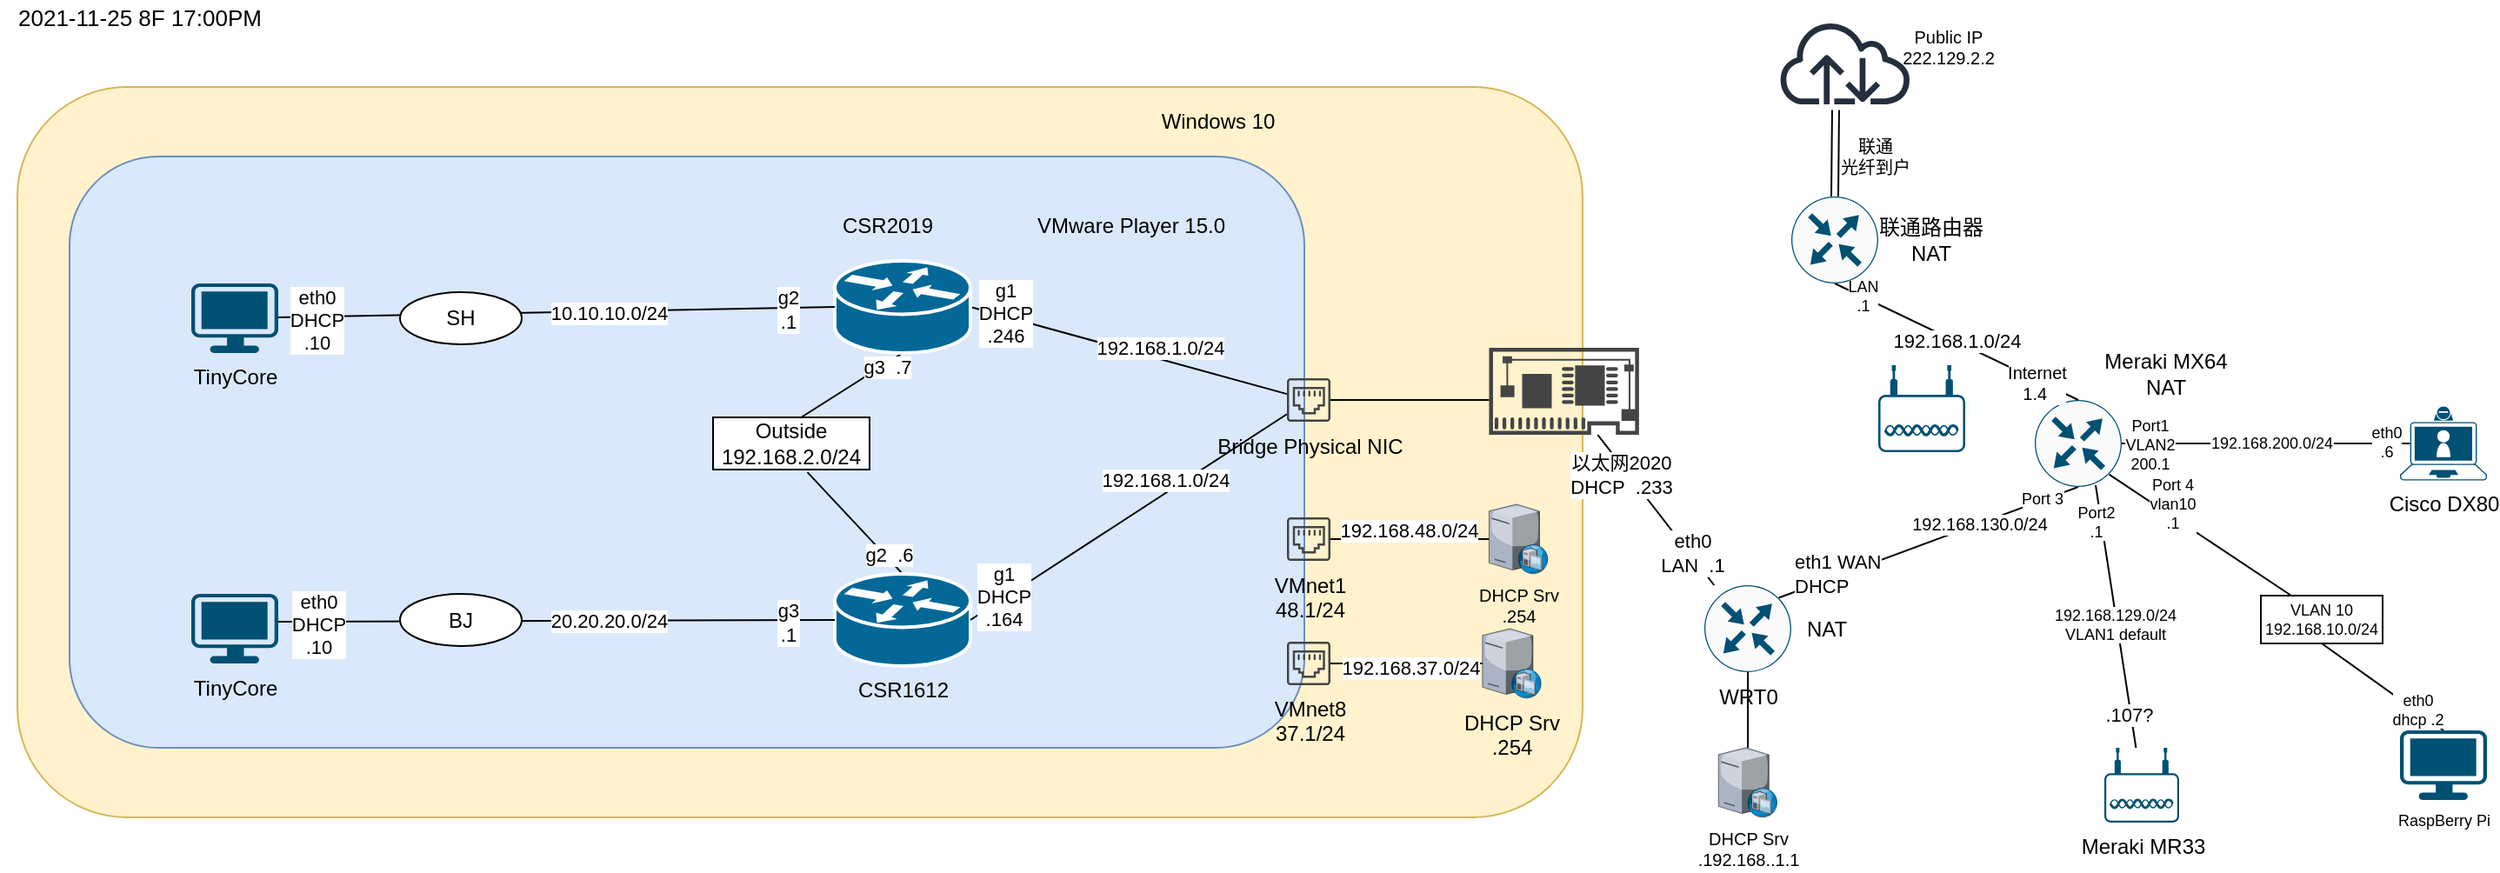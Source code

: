 <mxfile version="15.8.6" type="github"><diagram id="9yIABQzzSW3EPo3nlpqk" name="第 1 页"><mxGraphModel dx="856" dy="562" grid="1" gridSize="10" guides="1" tooltips="1" connect="1" arrows="1" fold="1" page="1" pageScale="1" pageWidth="1654" pageHeight="1169" math="0" shadow="0"><root><mxCell id="0"/><mxCell id="1" parent="0"/><mxCell id="Ok2JGVrmFW1sOmzhVr70-58" value="" style="rounded=1;whiteSpace=wrap;html=1;fillColor=#fff2cc;strokeColor=#d6b656;" parent="1" vertex="1"><mxGeometry x="20" y="60" width="900" height="420" as="geometry"/></mxCell><mxCell id="Ok2JGVrmFW1sOmzhVr70-55" value="" style="rounded=1;whiteSpace=wrap;html=1;fillColor=#dae8fc;strokeColor=#6c8ebf;" parent="1" vertex="1"><mxGeometry x="50" y="100" width="710" height="340" as="geometry"/></mxCell><mxCell id="Ok2JGVrmFW1sOmzhVr70-4" style="edgeStyle=none;rounded=0;orthogonalLoop=1;jettySize=auto;html=1;exitX=1;exitY=0.5;exitDx=0;exitDy=0;exitPerimeter=0;endArrow=none;endFill=0;" parent="1" source="Ok2JGVrmFW1sOmzhVr70-1" target="Ok2JGVrmFW1sOmzhVr70-63" edge="1"><mxGeometry relative="1" as="geometry"><mxPoint x="740" y="265" as="targetPoint"/></mxGeometry></mxCell><mxCell id="Ok2JGVrmFW1sOmzhVr70-6" value="g1&lt;br&gt;DHCP&lt;br&gt;.246" style="edgeLabel;html=1;align=center;verticalAlign=middle;resizable=0;points=[];" parent="Ok2JGVrmFW1sOmzhVr70-4" vertex="1" connectable="0"><mxGeometry x="-0.789" y="2" relative="1" as="geometry"><mxPoint as="offset"/></mxGeometry></mxCell><mxCell id="Ok2JGVrmFW1sOmzhVr70-7" value="192.168.1.0/24" style="edgeLabel;html=1;align=center;verticalAlign=middle;resizable=0;points=[];" parent="Ok2JGVrmFW1sOmzhVr70-4" vertex="1" connectable="0"><mxGeometry x="0.74" relative="1" as="geometry"><mxPoint x="-49" y="-20" as="offset"/></mxGeometry></mxCell><mxCell id="Ok2JGVrmFW1sOmzhVr70-12" style="rounded=0;orthogonalLoop=1;jettySize=auto;html=1;exitX=0.5;exitY=1;exitDx=0;exitDy=0;exitPerimeter=0;entryX=0.563;entryY=0;entryDx=0;entryDy=0;entryPerimeter=0;endArrow=none;endFill=0;" parent="1" source="Ok2JGVrmFW1sOmzhVr70-1" target="Ok2JGVrmFW1sOmzhVr70-11" edge="1"><mxGeometry relative="1" as="geometry"/></mxCell><mxCell id="Ok2JGVrmFW1sOmzhVr70-16" value="g3&amp;nbsp; .7" style="edgeLabel;html=1;align=center;verticalAlign=middle;resizable=0;points=[];" parent="Ok2JGVrmFW1sOmzhVr70-12" vertex="1" connectable="0"><mxGeometry x="-0.671" y="-1" relative="1" as="geometry"><mxPoint x="1" y="2" as="offset"/></mxGeometry></mxCell><mxCell id="Ok2JGVrmFW1sOmzhVr70-1" value="" style="shape=mxgraph.cisco.routers.router;sketch=0;html=1;pointerEvents=1;dashed=0;fillColor=#036897;strokeColor=#ffffff;strokeWidth=2;verticalLabelPosition=bottom;verticalAlign=top;align=center;outlineConnect=0;" parent="1" vertex="1"><mxGeometry x="490" y="160" width="78" height="53" as="geometry"/></mxCell><mxCell id="Ok2JGVrmFW1sOmzhVr70-13" style="edgeStyle=none;rounded=0;orthogonalLoop=1;jettySize=auto;html=1;exitX=0.5;exitY=0;exitDx=0;exitDy=0;exitPerimeter=0;entryX=0.603;entryY=1.053;entryDx=0;entryDy=0;entryPerimeter=0;endArrow=none;endFill=0;" parent="1" source="Ok2JGVrmFW1sOmzhVr70-2" target="Ok2JGVrmFW1sOmzhVr70-11" edge="1"><mxGeometry relative="1" as="geometry"/></mxCell><mxCell id="Ok2JGVrmFW1sOmzhVr70-15" value="g2&amp;nbsp; .6" style="edgeLabel;html=1;align=center;verticalAlign=middle;resizable=0;points=[];" parent="Ok2JGVrmFW1sOmzhVr70-13" vertex="1" connectable="0"><mxGeometry x="-0.58" y="1" relative="1" as="geometry"><mxPoint x="4" as="offset"/></mxGeometry></mxCell><mxCell id="Ok2JGVrmFW1sOmzhVr70-2" value="CSR1612" style="shape=mxgraph.cisco.routers.router;sketch=0;html=1;pointerEvents=1;dashed=0;fillColor=#036897;strokeColor=#ffffff;strokeWidth=2;verticalLabelPosition=bottom;verticalAlign=top;align=center;outlineConnect=0;" parent="1" vertex="1"><mxGeometry x="490" y="340" width="78" height="53" as="geometry"/></mxCell><mxCell id="Ok2JGVrmFW1sOmzhVr70-8" style="edgeStyle=none;rounded=0;orthogonalLoop=1;jettySize=auto;html=1;exitX=1;exitY=0.5;exitDx=0;exitDy=0;exitPerimeter=0;endArrow=none;endFill=0;" parent="1" source="Ok2JGVrmFW1sOmzhVr70-2" target="Ok2JGVrmFW1sOmzhVr70-63" edge="1"><mxGeometry relative="1" as="geometry"><mxPoint x="578" y="196.5" as="sourcePoint"/><mxPoint x="740" y="288.037" as="targetPoint"/></mxGeometry></mxCell><mxCell id="Ok2JGVrmFW1sOmzhVr70-9" value="g1&lt;br&gt;DHCP&lt;br&gt;.164" style="edgeLabel;html=1;align=center;verticalAlign=middle;resizable=0;points=[];" parent="Ok2JGVrmFW1sOmzhVr70-8" vertex="1" connectable="0"><mxGeometry x="-0.789" y="2" relative="1" as="geometry"><mxPoint x="1" as="offset"/></mxGeometry></mxCell><mxCell id="Ok2JGVrmFW1sOmzhVr70-10" value="192.168.1.0/24" style="edgeLabel;html=1;align=center;verticalAlign=middle;resizable=0;points=[];" parent="Ok2JGVrmFW1sOmzhVr70-8" vertex="1" connectable="0"><mxGeometry x="0.74" relative="1" as="geometry"><mxPoint x="-47" y="22" as="offset"/></mxGeometry></mxCell><mxCell id="Ok2JGVrmFW1sOmzhVr70-11" value="Outside&lt;br&gt;192.168.2.0/24" style="rounded=0;whiteSpace=wrap;html=1;" parent="1" vertex="1"><mxGeometry x="420" y="250" width="90" height="30" as="geometry"/></mxCell><mxCell id="Ok2JGVrmFW1sOmzhVr70-18" style="edgeStyle=none;rounded=0;orthogonalLoop=1;jettySize=auto;html=1;entryX=0;entryY=0.5;entryDx=0;entryDy=0;entryPerimeter=0;endArrow=none;endFill=0;" parent="1" source="Ok2JGVrmFW1sOmzhVr70-17" target="Ok2JGVrmFW1sOmzhVr70-1" edge="1"><mxGeometry relative="1" as="geometry"/></mxCell><mxCell id="Ok2JGVrmFW1sOmzhVr70-19" value="g2&lt;br&gt;.1" style="edgeLabel;html=1;align=center;verticalAlign=middle;resizable=0;points=[];" parent="Ok2JGVrmFW1sOmzhVr70-18" vertex="1" connectable="0"><mxGeometry x="0.828" y="-1" relative="1" as="geometry"><mxPoint as="offset"/></mxGeometry></mxCell><mxCell id="Ok2JGVrmFW1sOmzhVr70-20" value="10.10.10.0/24" style="edgeLabel;html=1;align=center;verticalAlign=middle;resizable=0;points=[];" parent="Ok2JGVrmFW1sOmzhVr70-18" vertex="1" connectable="0"><mxGeometry x="-0.112" relative="1" as="geometry"><mxPoint x="48" as="offset"/></mxGeometry></mxCell><mxCell id="Ok2JGVrmFW1sOmzhVr70-25" value="eth0&lt;br&gt;DHCP&lt;br&gt;.10" style="edgeLabel;html=1;align=center;verticalAlign=middle;resizable=0;points=[];" parent="Ok2JGVrmFW1sOmzhVr70-18" vertex="1" connectable="0"><mxGeometry x="-0.926" y="-1" relative="1" as="geometry"><mxPoint x="10" as="offset"/></mxGeometry></mxCell><mxCell id="Ok2JGVrmFW1sOmzhVr70-17" value="TinyCore" style="points=[[0.03,0.03,0],[0.5,0,0],[0.97,0.03,0],[1,0.4,0],[0.97,0.745,0],[0.5,1,0],[0.03,0.745,0],[0,0.4,0]];verticalLabelPosition=bottom;sketch=0;html=1;verticalAlign=top;aspect=fixed;align=center;pointerEvents=1;shape=mxgraph.cisco19.workstation;fillColor=#005073;strokeColor=none;" parent="1" vertex="1"><mxGeometry x="120" y="173" width="50" height="40" as="geometry"/></mxCell><mxCell id="Ok2JGVrmFW1sOmzhVr70-21" value="SH" style="ellipse;whiteSpace=wrap;html=1;" parent="1" vertex="1"><mxGeometry x="240" y="178" width="70" height="30" as="geometry"/></mxCell><mxCell id="Ok2JGVrmFW1sOmzhVr70-29" value="TinyCore" style="points=[[0.03,0.03,0],[0.5,0,0],[0.97,0.03,0],[1,0.4,0],[0.97,0.745,0],[0.5,1,0],[0.03,0.745,0],[0,0.4,0]];verticalLabelPosition=bottom;sketch=0;html=1;verticalAlign=top;aspect=fixed;align=center;pointerEvents=1;shape=mxgraph.cisco19.workstation;fillColor=#005073;strokeColor=none;" parent="1" vertex="1"><mxGeometry x="120" y="351.5" width="50" height="40" as="geometry"/></mxCell><mxCell id="Ok2JGVrmFW1sOmzhVr70-31" style="edgeStyle=none;rounded=0;orthogonalLoop=1;jettySize=auto;html=1;entryX=0;entryY=0.5;entryDx=0;entryDy=0;entryPerimeter=0;endArrow=none;endFill=0;exitX=1;exitY=0.4;exitDx=0;exitDy=0;exitPerimeter=0;" parent="1" source="Ok2JGVrmFW1sOmzhVr70-29" target="Ok2JGVrmFW1sOmzhVr70-2" edge="1"><mxGeometry relative="1" as="geometry"><mxPoint x="153.52" y="369.519" as="sourcePoint"/><mxPoint x="473.52" y="363.49" as="targetPoint"/></mxGeometry></mxCell><mxCell id="Ok2JGVrmFW1sOmzhVr70-32" value="g3&lt;br&gt;.1" style="edgeLabel;html=1;align=center;verticalAlign=middle;resizable=0;points=[];" parent="Ok2JGVrmFW1sOmzhVr70-31" vertex="1" connectable="0"><mxGeometry x="0.828" y="-1" relative="1" as="geometry"><mxPoint as="offset"/></mxGeometry></mxCell><mxCell id="Ok2JGVrmFW1sOmzhVr70-33" value="20.20.20.0/24" style="edgeLabel;html=1;align=center;verticalAlign=middle;resizable=0;points=[];" parent="Ok2JGVrmFW1sOmzhVr70-31" vertex="1" connectable="0"><mxGeometry x="-0.112" relative="1" as="geometry"><mxPoint x="48" as="offset"/></mxGeometry></mxCell><mxCell id="Ok2JGVrmFW1sOmzhVr70-34" value="eth0&lt;br&gt;DHCP&lt;br&gt;.10" style="edgeLabel;html=1;align=center;verticalAlign=middle;resizable=0;points=[];" parent="Ok2JGVrmFW1sOmzhVr70-31" vertex="1" connectable="0"><mxGeometry x="-0.926" y="-1" relative="1" as="geometry"><mxPoint x="11" as="offset"/></mxGeometry></mxCell><mxCell id="Ok2JGVrmFW1sOmzhVr70-30" value="BJ" style="ellipse;whiteSpace=wrap;html=1;" parent="1" vertex="1"><mxGeometry x="240" y="351.5" width="70" height="30" as="geometry"/></mxCell><mxCell id="Ok2JGVrmFW1sOmzhVr70-37" value="CSR2019" style="text;html=1;resizable=0;autosize=1;align=center;verticalAlign=middle;points=[];fillColor=none;strokeColor=none;rounded=0;" parent="1" vertex="1"><mxGeometry x="485" y="130" width="70" height="20" as="geometry"/></mxCell><mxCell id="Ok2JGVrmFW1sOmzhVr70-38" value="" style="sketch=0;pointerEvents=1;shadow=0;dashed=0;html=1;strokeColor=none;fillColor=#434445;aspect=fixed;labelPosition=center;verticalLabelPosition=bottom;verticalAlign=top;align=center;outlineConnect=0;shape=mxgraph.vvd.physical_network_adapter;" parent="1" vertex="1"><mxGeometry x="866.22" y="210" width="86.21" height="50" as="geometry"/></mxCell><mxCell id="Ok2JGVrmFW1sOmzhVr70-48" style="edgeStyle=none;rounded=0;orthogonalLoop=1;jettySize=auto;html=1;exitX=0.5;exitY=1;exitDx=0;exitDy=0;exitPerimeter=0;entryX=0.856;entryY=0.145;entryDx=0;entryDy=0;entryPerimeter=0;endArrow=none;endFill=0;" parent="1" source="Ok2JGVrmFW1sOmzhVr70-41" target="Ok2JGVrmFW1sOmzhVr70-47" edge="1"><mxGeometry relative="1" as="geometry"/></mxCell><mxCell id="Ok2JGVrmFW1sOmzhVr70-50" value="&lt;div&gt;eth1 WAN&lt;/div&gt;DHCP" style="edgeLabel;html=1;align=left;verticalAlign=middle;resizable=0;points=[];" parent="Ok2JGVrmFW1sOmzhVr70-48" vertex="1" connectable="0"><mxGeometry x="0.783" y="-1" relative="1" as="geometry"><mxPoint x="-11" y="-6" as="offset"/></mxGeometry></mxCell><mxCell id="Ok2JGVrmFW1sOmzhVr70-84" value="192.168.130.0/24" style="edgeLabel;html=1;align=center;verticalAlign=middle;resizable=0;points=[];fontSize=10;" parent="Ok2JGVrmFW1sOmzhVr70-48" vertex="1" connectable="0"><mxGeometry x="-0.333" relative="1" as="geometry"><mxPoint as="offset"/></mxGeometry></mxCell><mxCell id="rtIW_ifL6ugyQ-OpF0E0-13" value="Port 3" style="edgeLabel;html=1;align=center;verticalAlign=middle;resizable=0;points=[];fontSize=9;" parent="Ok2JGVrmFW1sOmzhVr70-48" vertex="1" connectable="0"><mxGeometry x="-0.759" y="-1" relative="1" as="geometry"><mxPoint as="offset"/></mxGeometry></mxCell><mxCell id="rtIW_ifL6ugyQ-OpF0E0-3" style="edgeStyle=none;rounded=0;orthogonalLoop=1;jettySize=auto;html=1;exitX=0.855;exitY=0.856;exitDx=0;exitDy=0;exitPerimeter=0;entryX=0.25;entryY=0;entryDx=0;entryDy=0;endArrow=none;endFill=0;" parent="1" source="Ok2JGVrmFW1sOmzhVr70-41" target="rtIW_ifL6ugyQ-OpF0E0-2" edge="1"><mxGeometry relative="1" as="geometry"/></mxCell><mxCell id="rtIW_ifL6ugyQ-OpF0E0-4" value="Port 4&lt;br style=&quot;font-size: 9px;&quot;&gt;vlan10&lt;br style=&quot;font-size: 9px;&quot;&gt;.1" style="edgeLabel;html=1;align=center;verticalAlign=middle;resizable=0;points=[];fontSize=9;" parent="rtIW_ifL6ugyQ-OpF0E0-3" vertex="1" connectable="0"><mxGeometry x="-0.541" y="1" relative="1" as="geometry"><mxPoint x="11" y="2" as="offset"/></mxGeometry></mxCell><mxCell id="rtIW_ifL6ugyQ-OpF0E0-14" style="edgeStyle=none;rounded=0;orthogonalLoop=1;jettySize=auto;html=1;exitX=1;exitY=0.5;exitDx=0;exitDy=0;exitPerimeter=0;entryX=0.115;entryY=0.5;entryDx=0;entryDy=0;entryPerimeter=0;endArrow=none;endFill=0;" parent="1" source="Ok2JGVrmFW1sOmzhVr70-41" target="rtIW_ifL6ugyQ-OpF0E0-12" edge="1"><mxGeometry relative="1" as="geometry"/></mxCell><mxCell id="rtIW_ifL6ugyQ-OpF0E0-15" value="Port1&lt;br style=&quot;font-size: 9px&quot;&gt;VLAN2&lt;br&gt;200.1" style="edgeLabel;html=1;align=center;verticalAlign=middle;resizable=0;points=[];fontSize=9;" parent="rtIW_ifL6ugyQ-OpF0E0-14" vertex="1" connectable="0"><mxGeometry x="-0.807" y="-1" relative="1" as="geometry"><mxPoint as="offset"/></mxGeometry></mxCell><mxCell id="rtIW_ifL6ugyQ-OpF0E0-16" value="192.168.200.0/24" style="edgeLabel;html=1;align=center;verticalAlign=middle;resizable=0;points=[];fontSize=9;" parent="rtIW_ifL6ugyQ-OpF0E0-14" vertex="1" connectable="0"><mxGeometry x="0.04" relative="1" as="geometry"><mxPoint as="offset"/></mxGeometry></mxCell><mxCell id="rtIW_ifL6ugyQ-OpF0E0-17" value="eth0&lt;br&gt;.6" style="edgeLabel;html=1;align=center;verticalAlign=middle;resizable=0;points=[];fontSize=9;" parent="rtIW_ifL6ugyQ-OpF0E0-14" vertex="1" connectable="0"><mxGeometry x="0.834" y="1" relative="1" as="geometry"><mxPoint as="offset"/></mxGeometry></mxCell><mxCell id="Ok2JGVrmFW1sOmzhVr70-41" value="" style="sketch=0;points=[[0.5,0,0],[1,0.5,0],[0.5,1,0],[0,0.5,0],[0.145,0.145,0],[0.856,0.145,0],[0.855,0.856,0],[0.145,0.855,0]];verticalLabelPosition=bottom;html=1;verticalAlign=top;aspect=fixed;align=center;pointerEvents=1;shape=mxgraph.cisco19.rect;prIcon=router;fillColor=#FAFAFA;strokeColor=#005073;" parent="1" vertex="1"><mxGeometry x="1180" y="240" width="50" height="50" as="geometry"/></mxCell><mxCell id="Ok2JGVrmFW1sOmzhVr70-44" style="edgeStyle=none;shape=link;rounded=0;orthogonalLoop=1;jettySize=auto;html=1;exitX=0.5;exitY=0;exitDx=0;exitDy=0;exitPerimeter=0;entryX=0.427;entryY=1.067;entryDx=0;entryDy=0;entryPerimeter=0;endArrow=none;endFill=0;" parent="1" source="Ok2JGVrmFW1sOmzhVr70-42" target="Ok2JGVrmFW1sOmzhVr70-43" edge="1"><mxGeometry relative="1" as="geometry"/></mxCell><mxCell id="Ok2JGVrmFW1sOmzhVr70-46" style="edgeStyle=none;rounded=0;orthogonalLoop=1;jettySize=auto;html=1;exitX=0.5;exitY=1;exitDx=0;exitDy=0;exitPerimeter=0;entryX=0.5;entryY=0;entryDx=0;entryDy=0;entryPerimeter=0;endArrow=none;endFill=0;" parent="1" source="Ok2JGVrmFW1sOmzhVr70-42" target="Ok2JGVrmFW1sOmzhVr70-41" edge="1"><mxGeometry relative="1" as="geometry"/></mxCell><mxCell id="Ok2JGVrmFW1sOmzhVr70-78" value="Internet&lt;br&gt;1.4&amp;nbsp;" style="edgeLabel;html=1;align=center;verticalAlign=middle;resizable=0;points=[];fontSize=10;" parent="Ok2JGVrmFW1sOmzhVr70-46" vertex="1" connectable="0"><mxGeometry x="0.462" y="-1" relative="1" as="geometry"><mxPoint x="14" y="7" as="offset"/></mxGeometry></mxCell><mxCell id="Ok2JGVrmFW1sOmzhVr70-80" value="LAN&lt;br&gt;.1" style="edgeLabel;html=1;align=center;verticalAlign=middle;resizable=0;points=[];fontSize=9;" parent="Ok2JGVrmFW1sOmzhVr70-46" vertex="1" connectable="0"><mxGeometry x="-0.585" y="1" relative="1" as="geometry"><mxPoint x="-14" y="-6" as="offset"/></mxGeometry></mxCell><mxCell id="rtIW_ifL6ugyQ-OpF0E0-1" value="192.168.1.0/24" style="edgeLabel;html=1;align=center;verticalAlign=middle;resizable=0;points=[];" parent="Ok2JGVrmFW1sOmzhVr70-46" vertex="1" connectable="0"><mxGeometry x="-0.007" relative="1" as="geometry"><mxPoint as="offset"/></mxGeometry></mxCell><mxCell id="Ok2JGVrmFW1sOmzhVr70-42" value="" style="sketch=0;points=[[0.5,0,0],[1,0.5,0],[0.5,1,0],[0,0.5,0],[0.145,0.145,0],[0.856,0.145,0],[0.855,0.856,0],[0.145,0.855,0]];verticalLabelPosition=bottom;html=1;verticalAlign=top;aspect=fixed;align=center;pointerEvents=1;shape=mxgraph.cisco19.rect;prIcon=router;fillColor=#FAFAFA;strokeColor=#005073;" parent="1" vertex="1"><mxGeometry x="1040" y="123" width="50" height="50" as="geometry"/></mxCell><mxCell id="Ok2JGVrmFW1sOmzhVr70-43" value="" style="sketch=0;outlineConnect=0;fontColor=#232F3E;gradientColor=none;fillColor=#232F3D;strokeColor=none;dashed=0;verticalLabelPosition=bottom;verticalAlign=top;align=center;html=1;fontSize=12;fontStyle=0;aspect=fixed;pointerEvents=1;shape=mxgraph.aws4.internet;" parent="1" vertex="1"><mxGeometry x="1031.89" y="22" width="78" height="48" as="geometry"/></mxCell><mxCell id="Ok2JGVrmFW1sOmzhVr70-49" style="edgeStyle=none;rounded=0;orthogonalLoop=1;jettySize=auto;html=1;endArrow=none;endFill=0;" parent="1" source="Ok2JGVrmFW1sOmzhVr70-47" target="Ok2JGVrmFW1sOmzhVr70-38" edge="1"><mxGeometry relative="1" as="geometry"/></mxCell><mxCell id="Ok2JGVrmFW1sOmzhVr70-51" value="eth0&lt;br&gt;LAN&amp;nbsp; .1" style="edgeLabel;html=1;align=center;verticalAlign=middle;resizable=0;points=[];" parent="Ok2JGVrmFW1sOmzhVr70-49" vertex="1" connectable="0"><mxGeometry x="-0.632" y="1" relative="1" as="geometry"><mxPoint y="-4" as="offset"/></mxGeometry></mxCell><mxCell id="Ok2JGVrmFW1sOmzhVr70-60" value="以太网2020&lt;br&gt;DHCP&amp;nbsp; .233" style="edgeLabel;html=1;align=center;verticalAlign=middle;resizable=0;points=[];" parent="Ok2JGVrmFW1sOmzhVr70-49" vertex="1" connectable="0"><mxGeometry x="0.683" relative="1" as="geometry"><mxPoint x="2" y="9" as="offset"/></mxGeometry></mxCell><mxCell id="Ok2JGVrmFW1sOmzhVr70-76" style="edgeStyle=none;rounded=0;orthogonalLoop=1;jettySize=auto;html=1;fontSize=10;endArrow=none;endFill=0;" parent="1" source="Ok2JGVrmFW1sOmzhVr70-47" target="Ok2JGVrmFW1sOmzhVr70-75" edge="1"><mxGeometry relative="1" as="geometry"/></mxCell><mxCell id="Ok2JGVrmFW1sOmzhVr70-47" value="WRT0" style="sketch=0;points=[[0.5,0,0],[1,0.5,0],[0.5,1,0],[0,0.5,0],[0.145,0.145,0],[0.856,0.145,0],[0.855,0.856,0],[0.145,0.855,0]];verticalLabelPosition=bottom;html=1;verticalAlign=top;aspect=fixed;align=center;pointerEvents=1;shape=mxgraph.cisco19.rect;prIcon=router;fillColor=#FAFAFA;strokeColor=#005073;" parent="1" vertex="1"><mxGeometry x="990" y="346.5" width="50" height="50" as="geometry"/></mxCell><mxCell id="Ok2JGVrmFW1sOmzhVr70-52" value="NAT" style="text;html=1;resizable=0;autosize=1;align=center;verticalAlign=middle;points=[];fillColor=none;strokeColor=none;rounded=0;" parent="1" vertex="1"><mxGeometry x="1040.0" y="361.5" width="40" height="20" as="geometry"/></mxCell><mxCell id="Ok2JGVrmFW1sOmzhVr70-53" value="Meraki MX64&lt;br&gt;NAT" style="text;html=1;resizable=0;autosize=1;align=center;verticalAlign=middle;points=[];fillColor=none;strokeColor=none;rounded=0;" parent="1" vertex="1"><mxGeometry x="1210" y="210" width="90" height="30" as="geometry"/></mxCell><mxCell id="Ok2JGVrmFW1sOmzhVr70-54" value="联通路由器&lt;br&gt;NAT" style="text;html=1;resizable=0;autosize=1;align=center;verticalAlign=middle;points=[];fillColor=none;strokeColor=none;rounded=0;" parent="1" vertex="1"><mxGeometry x="1080" y="133" width="80" height="30" as="geometry"/></mxCell><mxCell id="Ok2JGVrmFW1sOmzhVr70-56" value="VMware Player 15.0" style="text;html=1;resizable=0;autosize=1;align=center;verticalAlign=middle;points=[];fillColor=none;strokeColor=none;rounded=0;" parent="1" vertex="1"><mxGeometry x="600" y="130" width="120" height="20" as="geometry"/></mxCell><mxCell id="Ok2JGVrmFW1sOmzhVr70-59" value="Windows 10" style="text;html=1;resizable=0;autosize=1;align=center;verticalAlign=middle;points=[];fillColor=none;strokeColor=none;rounded=0;" parent="1" vertex="1"><mxGeometry x="670" y="70" width="80" height="20" as="geometry"/></mxCell><mxCell id="Ok2JGVrmFW1sOmzhVr70-72" style="edgeStyle=none;rounded=0;orthogonalLoop=1;jettySize=auto;html=1;endArrow=none;endFill=0;" parent="1" source="Ok2JGVrmFW1sOmzhVr70-61" target="Ok2JGVrmFW1sOmzhVr70-71" edge="1"><mxGeometry relative="1" as="geometry"/></mxCell><mxCell id="Ok2JGVrmFW1sOmzhVr70-61" value="VMnet1&lt;br&gt;48.1/24" style="sketch=0;pointerEvents=1;shadow=0;dashed=0;html=1;strokeColor=none;fillColor=#434445;aspect=fixed;labelPosition=center;verticalLabelPosition=bottom;verticalAlign=top;align=center;outlineConnect=0;shape=mxgraph.vvd.ethernet_port;" parent="1" vertex="1"><mxGeometry x="750" y="307.5" width="25" height="25" as="geometry"/></mxCell><mxCell id="Ok2JGVrmFW1sOmzhVr70-66" style="edgeStyle=none;rounded=0;orthogonalLoop=1;jettySize=auto;html=1;endArrow=none;endFill=0;" parent="1" source="Ok2JGVrmFW1sOmzhVr70-62" target="Ok2JGVrmFW1sOmzhVr70-65" edge="1"><mxGeometry relative="1" as="geometry"/></mxCell><mxCell id="Ok2JGVrmFW1sOmzhVr70-67" value="192.168.37.0/24" style="edgeLabel;html=1;align=center;verticalAlign=middle;resizable=0;points=[];" parent="Ok2JGVrmFW1sOmzhVr70-66" vertex="1" connectable="0"><mxGeometry x="0.338" relative="1" as="geometry"><mxPoint x="-13" y="2" as="offset"/></mxGeometry></mxCell><mxCell id="Ok2JGVrmFW1sOmzhVr70-62" value="VMnet8&lt;br&gt;37.1/24" style="sketch=0;pointerEvents=1;shadow=0;dashed=0;html=1;strokeColor=none;fillColor=#434445;aspect=fixed;labelPosition=center;verticalLabelPosition=bottom;verticalAlign=top;align=center;outlineConnect=0;shape=mxgraph.vvd.ethernet_port;" parent="1" vertex="1"><mxGeometry x="750" y="379" width="25" height="25" as="geometry"/></mxCell><mxCell id="Ok2JGVrmFW1sOmzhVr70-64" style="edgeStyle=none;rounded=0;orthogonalLoop=1;jettySize=auto;html=1;endArrow=none;endFill=0;" parent="1" source="Ok2JGVrmFW1sOmzhVr70-63" edge="1"><mxGeometry relative="1" as="geometry"><mxPoint x="866.22" y="240" as="targetPoint"/></mxGeometry></mxCell><mxCell id="Ok2JGVrmFW1sOmzhVr70-63" value="Bridge Physical NIC" style="sketch=0;pointerEvents=1;shadow=0;dashed=0;html=1;strokeColor=none;fillColor=#434445;aspect=fixed;labelPosition=center;verticalLabelPosition=bottom;verticalAlign=top;align=center;outlineConnect=0;shape=mxgraph.vvd.ethernet_port;" parent="1" vertex="1"><mxGeometry x="750" y="227.5" width="25" height="25" as="geometry"/></mxCell><mxCell id="Ok2JGVrmFW1sOmzhVr70-65" value="DHCP Srv&lt;br&gt;.254" style="verticalLabelPosition=bottom;sketch=0;aspect=fixed;html=1;verticalAlign=top;strokeColor=none;align=center;outlineConnect=0;shape=mxgraph.citrix.dhcp_server;" parent="1" vertex="1"><mxGeometry x="862.43" y="371.5" width="33.78" height="40" as="geometry"/></mxCell><mxCell id="Ok2JGVrmFW1sOmzhVr70-68" value="192.168.48.0/24" style="edgeLabel;html=1;align=center;verticalAlign=middle;resizable=0;points=[];" parent="1" vertex="1" connectable="0"><mxGeometry x="820" y="404" as="geometry"><mxPoint y="-89" as="offset"/></mxGeometry></mxCell><mxCell id="Ok2JGVrmFW1sOmzhVr70-71" value="DHCP Srv&lt;br style=&quot;font-size: 10px;&quot;&gt;.254" style="verticalLabelPosition=bottom;sketch=0;aspect=fixed;html=1;verticalAlign=top;strokeColor=none;align=center;outlineConnect=0;shape=mxgraph.citrix.dhcp_server;fontSize=10;" parent="1" vertex="1"><mxGeometry x="866.22" y="300" width="33.78" height="40" as="geometry"/></mxCell><mxCell id="Ok2JGVrmFW1sOmzhVr70-75" value="DHCP Srv&lt;br style=&quot;font-size: 10px&quot;&gt;.192.168..1.1" style="verticalLabelPosition=bottom;sketch=0;aspect=fixed;html=1;verticalAlign=top;strokeColor=none;align=center;outlineConnect=0;shape=mxgraph.citrix.dhcp_server;fontSize=10;" parent="1" vertex="1"><mxGeometry x="998.11" y="440" width="33.78" height="40" as="geometry"/></mxCell><mxCell id="Ok2JGVrmFW1sOmzhVr70-77" value="联通&lt;br&gt;光纤到户" style="text;html=1;resizable=0;autosize=1;align=center;verticalAlign=middle;points=[];fillColor=none;strokeColor=none;rounded=0;fontSize=10;" parent="1" vertex="1"><mxGeometry x="1058" y="85" width="60" height="30" as="geometry"/></mxCell><mxCell id="Ok2JGVrmFW1sOmzhVr70-85" value="&lt;font style=&quot;font-size: 13px&quot;&gt;2021-11-25 8F 17:00PM&lt;/font&gt;" style="text;html=1;resizable=0;autosize=1;align=center;verticalAlign=middle;points=[];fillColor=none;strokeColor=none;rounded=0;fontSize=10;" parent="1" vertex="1"><mxGeometry x="10" y="10" width="160" height="20" as="geometry"/></mxCell><mxCell id="rtIW_ifL6ugyQ-OpF0E0-19" style="edgeStyle=none;rounded=0;orthogonalLoop=1;jettySize=auto;html=1;exitX=0.5;exitY=1;exitDx=0;exitDy=0;entryX=0.5;entryY=0;entryDx=0;entryDy=0;entryPerimeter=0;fontSize=9;endArrow=none;endFill=0;" parent="1" source="rtIW_ifL6ugyQ-OpF0E0-2" target="rtIW_ifL6ugyQ-OpF0E0-18" edge="1"><mxGeometry relative="1" as="geometry"/></mxCell><mxCell id="rtIW_ifL6ugyQ-OpF0E0-20" value="eth0 &lt;br&gt;dhcp .2" style="edgeLabel;html=1;align=center;verticalAlign=middle;resizable=0;points=[];fontSize=9;" parent="rtIW_ifL6ugyQ-OpF0E0-19" vertex="1" connectable="0"><mxGeometry x="0.546" y="1" relative="1" as="geometry"><mxPoint as="offset"/></mxGeometry></mxCell><mxCell id="rtIW_ifL6ugyQ-OpF0E0-2" value="VLAN 10&lt;br style=&quot;font-size: 9px;&quot;&gt;192.168.10.0/24&lt;br style=&quot;font-size: 9px;&quot;&gt;" style="rounded=0;whiteSpace=wrap;html=1;fontSize=9;" parent="1" vertex="1"><mxGeometry x="1310" y="352.5" width="70" height="27.5" as="geometry"/></mxCell><mxCell id="rtIW_ifL6ugyQ-OpF0E0-5" value="" style="points=[[0.03,0.36,0],[0.18,0,0],[0.5,0.34,0],[0.82,0,0],[0.97,0.36,0],[1,0.67,0],[0.975,0.975,0],[0.5,1,0],[0.025,0.975,0],[0,0.67,0]];verticalLabelPosition=bottom;sketch=0;html=1;verticalAlign=top;aspect=fixed;align=center;pointerEvents=1;shape=mxgraph.cisco19.wireless_access_point;fillColor=#005073;strokeColor=none;" parent="1" vertex="1"><mxGeometry x="1090" y="220" width="50" height="50" as="geometry"/></mxCell><mxCell id="rtIW_ifL6ugyQ-OpF0E0-7" style="edgeStyle=none;rounded=0;orthogonalLoop=1;jettySize=auto;html=1;entryX=0.7;entryY=0.98;entryDx=0;entryDy=0;entryPerimeter=0;endArrow=none;endFill=0;" parent="1" source="rtIW_ifL6ugyQ-OpF0E0-6" target="Ok2JGVrmFW1sOmzhVr70-41" edge="1"><mxGeometry relative="1" as="geometry"/></mxCell><mxCell id="rtIW_ifL6ugyQ-OpF0E0-8" value="192.168.129.0/24&lt;br style=&quot;font-size: 9px;&quot;&gt;VLAN1 default" style="edgeLabel;html=1;align=center;verticalAlign=middle;resizable=0;points=[];fontSize=9;" parent="rtIW_ifL6ugyQ-OpF0E0-7" vertex="1" connectable="0"><mxGeometry x="-0.049" y="1" relative="1" as="geometry"><mxPoint as="offset"/></mxGeometry></mxCell><mxCell id="rtIW_ifL6ugyQ-OpF0E0-9" value="Port2&lt;br style=&quot;font-size: 9px;&quot;&gt;.1" style="edgeLabel;html=1;align=center;verticalAlign=middle;resizable=0;points=[];fontSize=9;" parent="rtIW_ifL6ugyQ-OpF0E0-7" vertex="1" connectable="0"><mxGeometry x="0.847" y="2" relative="1" as="geometry"><mxPoint y="9" as="offset"/></mxGeometry></mxCell><mxCell id="rtIW_ifL6ugyQ-OpF0E0-10" value=".107?" style="edgeLabel;html=1;align=center;verticalAlign=middle;resizable=0;points=[];" parent="rtIW_ifL6ugyQ-OpF0E0-7" vertex="1" connectable="0"><mxGeometry x="-0.746" y="1" relative="1" as="geometry"><mxPoint as="offset"/></mxGeometry></mxCell><mxCell id="rtIW_ifL6ugyQ-OpF0E0-6" value="Meraki MR33" style="points=[[0.03,0.36,0],[0.18,0,0],[0.5,0.34,0],[0.82,0,0],[0.97,0.36,0],[1,0.67,0],[0.975,0.975,0],[0.5,1,0],[0.025,0.975,0],[0,0.67,0]];verticalLabelPosition=bottom;sketch=0;html=1;verticalAlign=top;aspect=fixed;align=center;pointerEvents=1;shape=mxgraph.cisco19.wireless_access_point;fillColor=#005073;strokeColor=none;" parent="1" vertex="1"><mxGeometry x="1220" y="440" width="43" height="43" as="geometry"/></mxCell><mxCell id="rtIW_ifL6ugyQ-OpF0E0-12" value="Cisco DX80" style="points=[[0.13,0.225,0],[0.5,0,0],[0.87,0.225,0],[0.885,0.5,0],[0.985,0.99,0],[0.5,1,0],[0.015,0.99,0],[0.115,0.5,0]];verticalLabelPosition=bottom;sketch=0;html=1;verticalAlign=top;aspect=fixed;align=center;pointerEvents=1;shape=mxgraph.cisco19.laptop_video_client;fillColor=#005073;strokeColor=none;" parent="1" vertex="1"><mxGeometry x="1390" y="243.75" width="50" height="42.5" as="geometry"/></mxCell><mxCell id="rtIW_ifL6ugyQ-OpF0E0-18" value="RaspBerry Pi" style="points=[[0.03,0.03,0],[0.5,0,0],[0.97,0.03,0],[1,0.4,0],[0.97,0.745,0],[0.5,1,0],[0.03,0.745,0],[0,0.4,0]];verticalLabelPosition=bottom;sketch=0;html=1;verticalAlign=top;aspect=fixed;align=center;pointerEvents=1;shape=mxgraph.cisco19.workstation;fillColor=#005073;strokeColor=none;fontSize=9;" parent="1" vertex="1"><mxGeometry x="1390" y="430" width="50" height="40" as="geometry"/></mxCell><mxCell id="rtIW_ifL6ugyQ-OpF0E0-21" value="Public IP&lt;br&gt;222.129.2.2" style="text;html=1;resizable=0;autosize=1;align=center;verticalAlign=middle;points=[];fillColor=none;strokeColor=none;rounded=0;fontSize=10;" parent="1" vertex="1"><mxGeometry x="1095" y="22" width="70" height="30" as="geometry"/></mxCell></root></mxGraphModel></diagram></mxfile>
